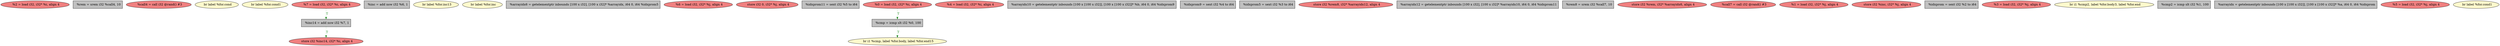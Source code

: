 
digraph G {


node635 [fillcolor=lightcoral,label="  %2 = load i32, i32* %i, align 4",shape=ellipse,style=filled ]
node634 [fillcolor=grey,label="  %rem = srem i32 %call4, 10",shape=rectangle,style=filled ]
node633 [fillcolor=lightcoral,label="  %call4 = call i32 @rand() #3",shape=ellipse,style=filled ]
node632 [fillcolor=lemonchiffon,label="  br label %for.cond",shape=ellipse,style=filled ]
node631 [fillcolor=lemonchiffon,label="  br label %for.cond1",shape=ellipse,style=filled ]
node630 [fillcolor=lightcoral,label="  store i32 %inc14, i32* %i, align 4",shape=ellipse,style=filled ]
node627 [fillcolor=grey,label="  %inc = add nsw i32 %6, 1",shape=rectangle,style=filled ]
node628 [fillcolor=grey,label="  %inc14 = add nsw i32 %7, 1",shape=rectangle,style=filled ]
node626 [fillcolor=lightcoral,label="  %7 = load i32, i32* %i, align 4",shape=ellipse,style=filled ]
node625 [fillcolor=lemonchiffon,label="  br label %for.inc13",shape=ellipse,style=filled ]
node624 [fillcolor=lemonchiffon,label="  br label %for.inc",shape=ellipse,style=filled ]
node621 [fillcolor=grey,label="  %arrayidx6 = getelementptr inbounds [100 x i32], [100 x i32]* %arrayidx, i64 0, i64 %idxprom5",shape=rectangle,style=filled ]
node618 [fillcolor=lightcoral,label="  %6 = load i32, i32* %j, align 4",shape=ellipse,style=filled ]
node617 [fillcolor=lightcoral,label="  store i32 0, i32* %j, align 4",shape=ellipse,style=filled ]
node619 [fillcolor=grey,label="  %idxprom11 = sext i32 %5 to i64",shape=rectangle,style=filled ]
node616 [fillcolor=lightcoral,label="  %0 = load i32, i32* %i, align 4",shape=ellipse,style=filled ]
node605 [fillcolor=lightcoral,label="  %4 = load i32, i32* %i, align 4",shape=ellipse,style=filled ]
node603 [fillcolor=grey,label="  %arrayidx10 = getelementptr inbounds [100 x [100 x i32]], [100 x [100 x i32]]* %b, i64 0, i64 %idxprom9",shape=rectangle,style=filled ]
node604 [fillcolor=grey,label="  %idxprom9 = sext i32 %4 to i64",shape=rectangle,style=filled ]
node608 [fillcolor=grey,label="  %idxprom5 = sext i32 %3 to i64",shape=rectangle,style=filled ]
node600 [fillcolor=lightcoral,label="  store i32 %rem8, i32* %arrayidx12, align 4",shape=ellipse,style=filled ]
node601 [fillcolor=grey,label="  %arrayidx12 = getelementptr inbounds [100 x i32], [100 x i32]* %arrayidx10, i64 0, i64 %idxprom11",shape=rectangle,style=filled ]
node611 [fillcolor=grey,label="  %rem8 = srem i32 %call7, 10",shape=rectangle,style=filled ]
node607 [fillcolor=lightcoral,label="  store i32 %rem, i32* %arrayidx6, align 4",shape=ellipse,style=filled ]
node606 [fillcolor=lightcoral,label="  %call7 = call i32 @rand() #3",shape=ellipse,style=filled ]
node610 [fillcolor=lightcoral,label="  %1 = load i32, i32* %j, align 4",shape=ellipse,style=filled ]
node615 [fillcolor=lemonchiffon,label="  br i1 %cmp, label %for.body, label %for.end15",shape=ellipse,style=filled ]
node629 [fillcolor=lightcoral,label="  store i32 %inc, i32* %j, align 4",shape=ellipse,style=filled ]
node622 [fillcolor=grey,label="  %idxprom = sext i32 %2 to i64",shape=rectangle,style=filled ]
node609 [fillcolor=lightcoral,label="  %3 = load i32, i32* %j, align 4",shape=ellipse,style=filled ]
node612 [fillcolor=lemonchiffon,label="  br i1 %cmp2, label %for.body3, label %for.end",shape=ellipse,style=filled ]
node623 [fillcolor=grey,label="  %cmp2 = icmp slt i32 %1, 100",shape=rectangle,style=filled ]
node620 [fillcolor=grey,label="  %cmp = icmp slt i32 %0, 100",shape=rectangle,style=filled ]
node613 [fillcolor=grey,label="  %arrayidx = getelementptr inbounds [100 x [100 x i32]], [100 x [100 x i32]]* %a, i64 0, i64 %idxprom",shape=rectangle,style=filled ]
node602 [fillcolor=lightcoral,label="  %5 = load i32, i32* %j, align 4",shape=ellipse,style=filled ]
node614 [fillcolor=lemonchiffon,label="  br label %for.cond1",shape=ellipse,style=filled ]

node626->node628 [style=dotted,color=forestgreen,label="T",fontcolor=forestgreen ]
node620->node615 [style=dotted,color=forestgreen,label="T",fontcolor=forestgreen ]
node628->node630 [style=dotted,color=forestgreen,label="T",fontcolor=forestgreen ]
node616->node620 [style=dotted,color=forestgreen,label="T",fontcolor=forestgreen ]


}
